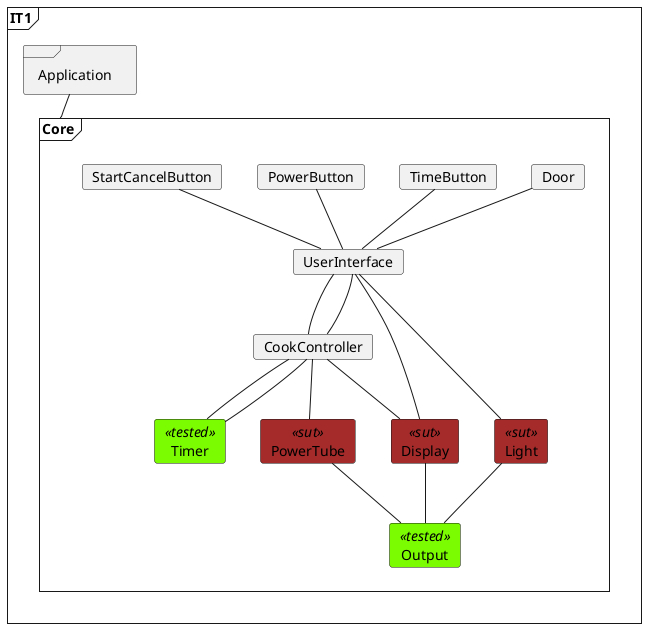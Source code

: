 @startuml SysTestTree1

skinparam shadowing false
'skinparam monochrome true
skinparam backgroundColor transparent
skinparam classBackgroundColor transparent
skinparam style strictuml

'Testing colors:
skinparam card {
    backgroundColor<<sut>> brown
    backgroundColor<<tested>> lawngreen
}

frame IT1 {

frame Application

frame Core {
    card UserInterface
    card CookController 

    card Door
    card Light<<sut>>
    card Timer<<tested>>
    card PowerTube<<sut>>
    card Display<<sut>>
    card Output<<tested>>

    card TimeButton
    card PowerButton
    card StartCancelButton
}

Application -- Core

TimeButton -- UserInterface
PowerButton -- UserInterface
StartCancelButton -- UserInterface
Door -- UserInterface

UserInterface - CookController
UserInterface --- Light
UserInterface --- Display

CookController -- UserInterface
CookController -- Display
CookController -- Timer
CookController -- PowerTube

Timer - CookController
Light -- Output
Display -- Output
PowerTube -- Output

}

@enduml
